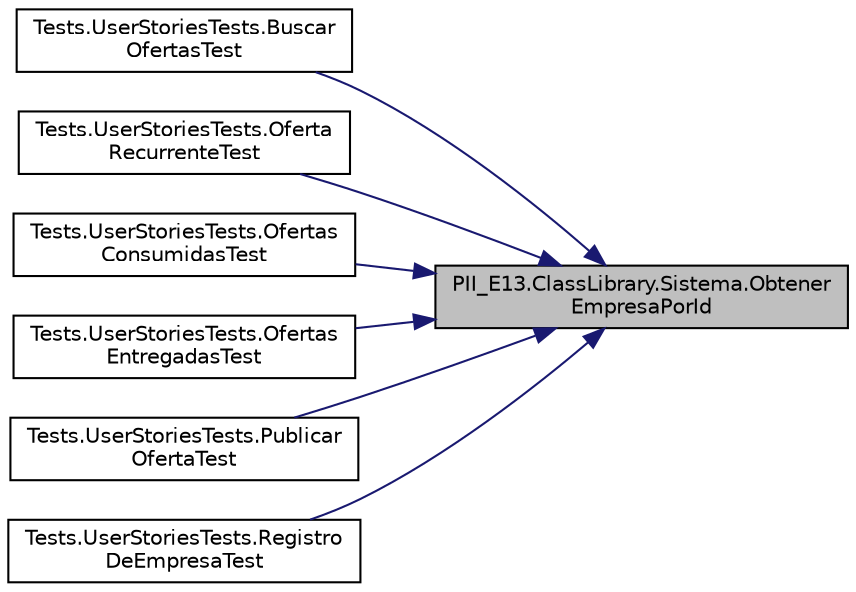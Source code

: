digraph "PII_E13.ClassLibrary.Sistema.ObtenerEmpresaPorId"
{
 // INTERACTIVE_SVG=YES
 // LATEX_PDF_SIZE
  edge [fontname="Helvetica",fontsize="10",labelfontname="Helvetica",labelfontsize="10"];
  node [fontname="Helvetica",fontsize="10",shape=record];
  rankdir="RL";
  Node1 [label="PII_E13.ClassLibrary.Sistema.Obtener\lEmpresaPorId",height=0.2,width=0.4,color="black", fillcolor="grey75", style="filled", fontcolor="black",tooltip="Recupera una empresa de la lista de empresas utilizando su id y una id dada."];
  Node1 -> Node2 [dir="back",color="midnightblue",fontsize="10",style="solid",fontname="Helvetica"];
  Node2 [label="Tests.UserStoriesTests.Buscar\lOfertasTest",height=0.2,width=0.4,color="black", fillcolor="white", style="filled",URL="$classTests_1_1UserStoriesTests.html#a888802d225bbd72618f9c5632594f6b3",tooltip="Prueba para la historia de usuario 8: Búsqueda de ofertas."];
  Node1 -> Node3 [dir="back",color="midnightblue",fontsize="10",style="solid",fontname="Helvetica"];
  Node3 [label="Tests.UserStoriesTests.Oferta\lRecurrenteTest",height=0.2,width=0.4,color="black", fillcolor="white", style="filled",URL="$classTests_1_1UserStoriesTests.html#ae50fb9b2414a5d68c5e6f5c075a11dfb",tooltip="Prueba para la historia de usuario 9 y 10: Recurrencia de ofertas"];
  Node1 -> Node4 [dir="back",color="midnightblue",fontsize="10",style="solid",fontname="Helvetica"];
  Node4 [label="Tests.UserStoriesTests.Ofertas\lConsumidasTest",height=0.2,width=0.4,color="black", fillcolor="white", style="filled",URL="$classTests_1_1UserStoriesTests.html#a56183ee941eacef1a4254623135a3742",tooltip="Prueba para la historia de usuario 12: Ofertas consumidas por emprendedor"];
  Node1 -> Node5 [dir="back",color="midnightblue",fontsize="10",style="solid",fontname="Helvetica"];
  Node5 [label="Tests.UserStoriesTests.Ofertas\lEntregadasTest",height=0.2,width=0.4,color="black", fillcolor="white", style="filled",URL="$classTests_1_1UserStoriesTests.html#a6d5016ab90a3f2d7c75bf2441077f539",tooltip="Prueba para la historia de usuario 11: Ofertas entregadas"];
  Node1 -> Node6 [dir="back",color="midnightblue",fontsize="10",style="solid",fontname="Helvetica"];
  Node6 [label="Tests.UserStoriesTests.Publicar\lOfertaTest",height=0.2,width=0.4,color="black", fillcolor="white", style="filled",URL="$classTests_1_1UserStoriesTests.html#a45f61a5bfa9e579a076fcfcda7a8bc83",tooltip="Prueba para las historias de usuario 3, 4, 5 y 6:"];
  Node1 -> Node7 [dir="back",color="midnightblue",fontsize="10",style="solid",fontname="Helvetica"];
  Node7 [label="Tests.UserStoriesTests.Registro\lDeEmpresaTest",height=0.2,width=0.4,color="black", fillcolor="white", style="filled",URL="$classTests_1_1UserStoriesTests.html#ad633a0d5ec4dc31f11da9690e0f21114",tooltip="Prueba para las historias de usuario 1 y 2: registro de una empresa en el sistema."];
}
